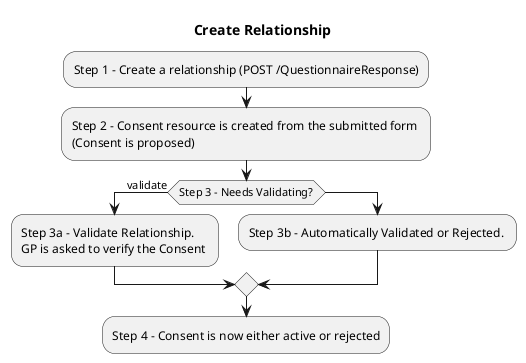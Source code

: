 @startuml


title Create Relationship

:Step 1 - Create a relationship (POST /QuestionnaireResponse);
:Step 2 - Consent resource is created from the submitted form \n(Consent is proposed);
if (Step 3 - Needs Validating?) is (validate) then
:Step 3a - Validate Relationship. \nGP is asked to verify the Consent ;
else
:Step 3b - Automatically Validated or Rejected. ;
endif
:Step 4 - Consent is now either active or rejected;


@enduml
